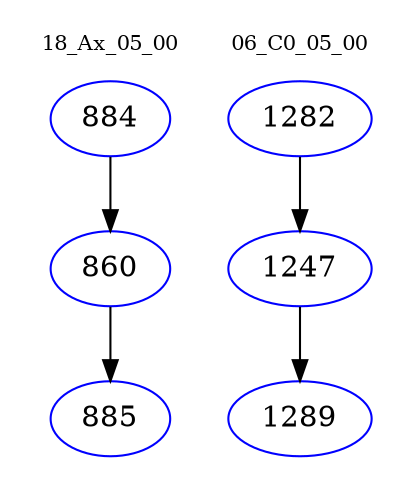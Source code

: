 digraph{
subgraph cluster_0 {
color = white
label = "18_Ax_05_00";
fontsize=10;
T0_884 [label="884", color="blue"]
T0_884 -> T0_860 [color="black"]
T0_860 [label="860", color="blue"]
T0_860 -> T0_885 [color="black"]
T0_885 [label="885", color="blue"]
}
subgraph cluster_1 {
color = white
label = "06_C0_05_00";
fontsize=10;
T1_1282 [label="1282", color="blue"]
T1_1282 -> T1_1247 [color="black"]
T1_1247 [label="1247", color="blue"]
T1_1247 -> T1_1289 [color="black"]
T1_1289 [label="1289", color="blue"]
}
}
